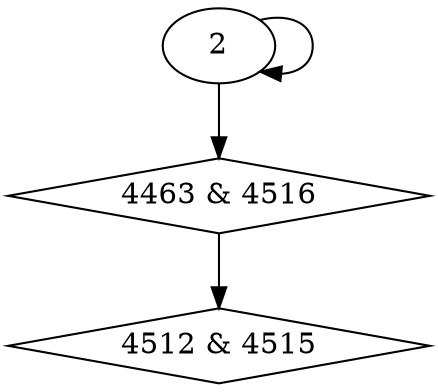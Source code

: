 digraph {
0 [label = "4463 & 4516", shape = diamond];
1 [label = "4512 & 4515", shape = diamond];
2 -> 0;
0 -> 1;
2 -> 2;
}
